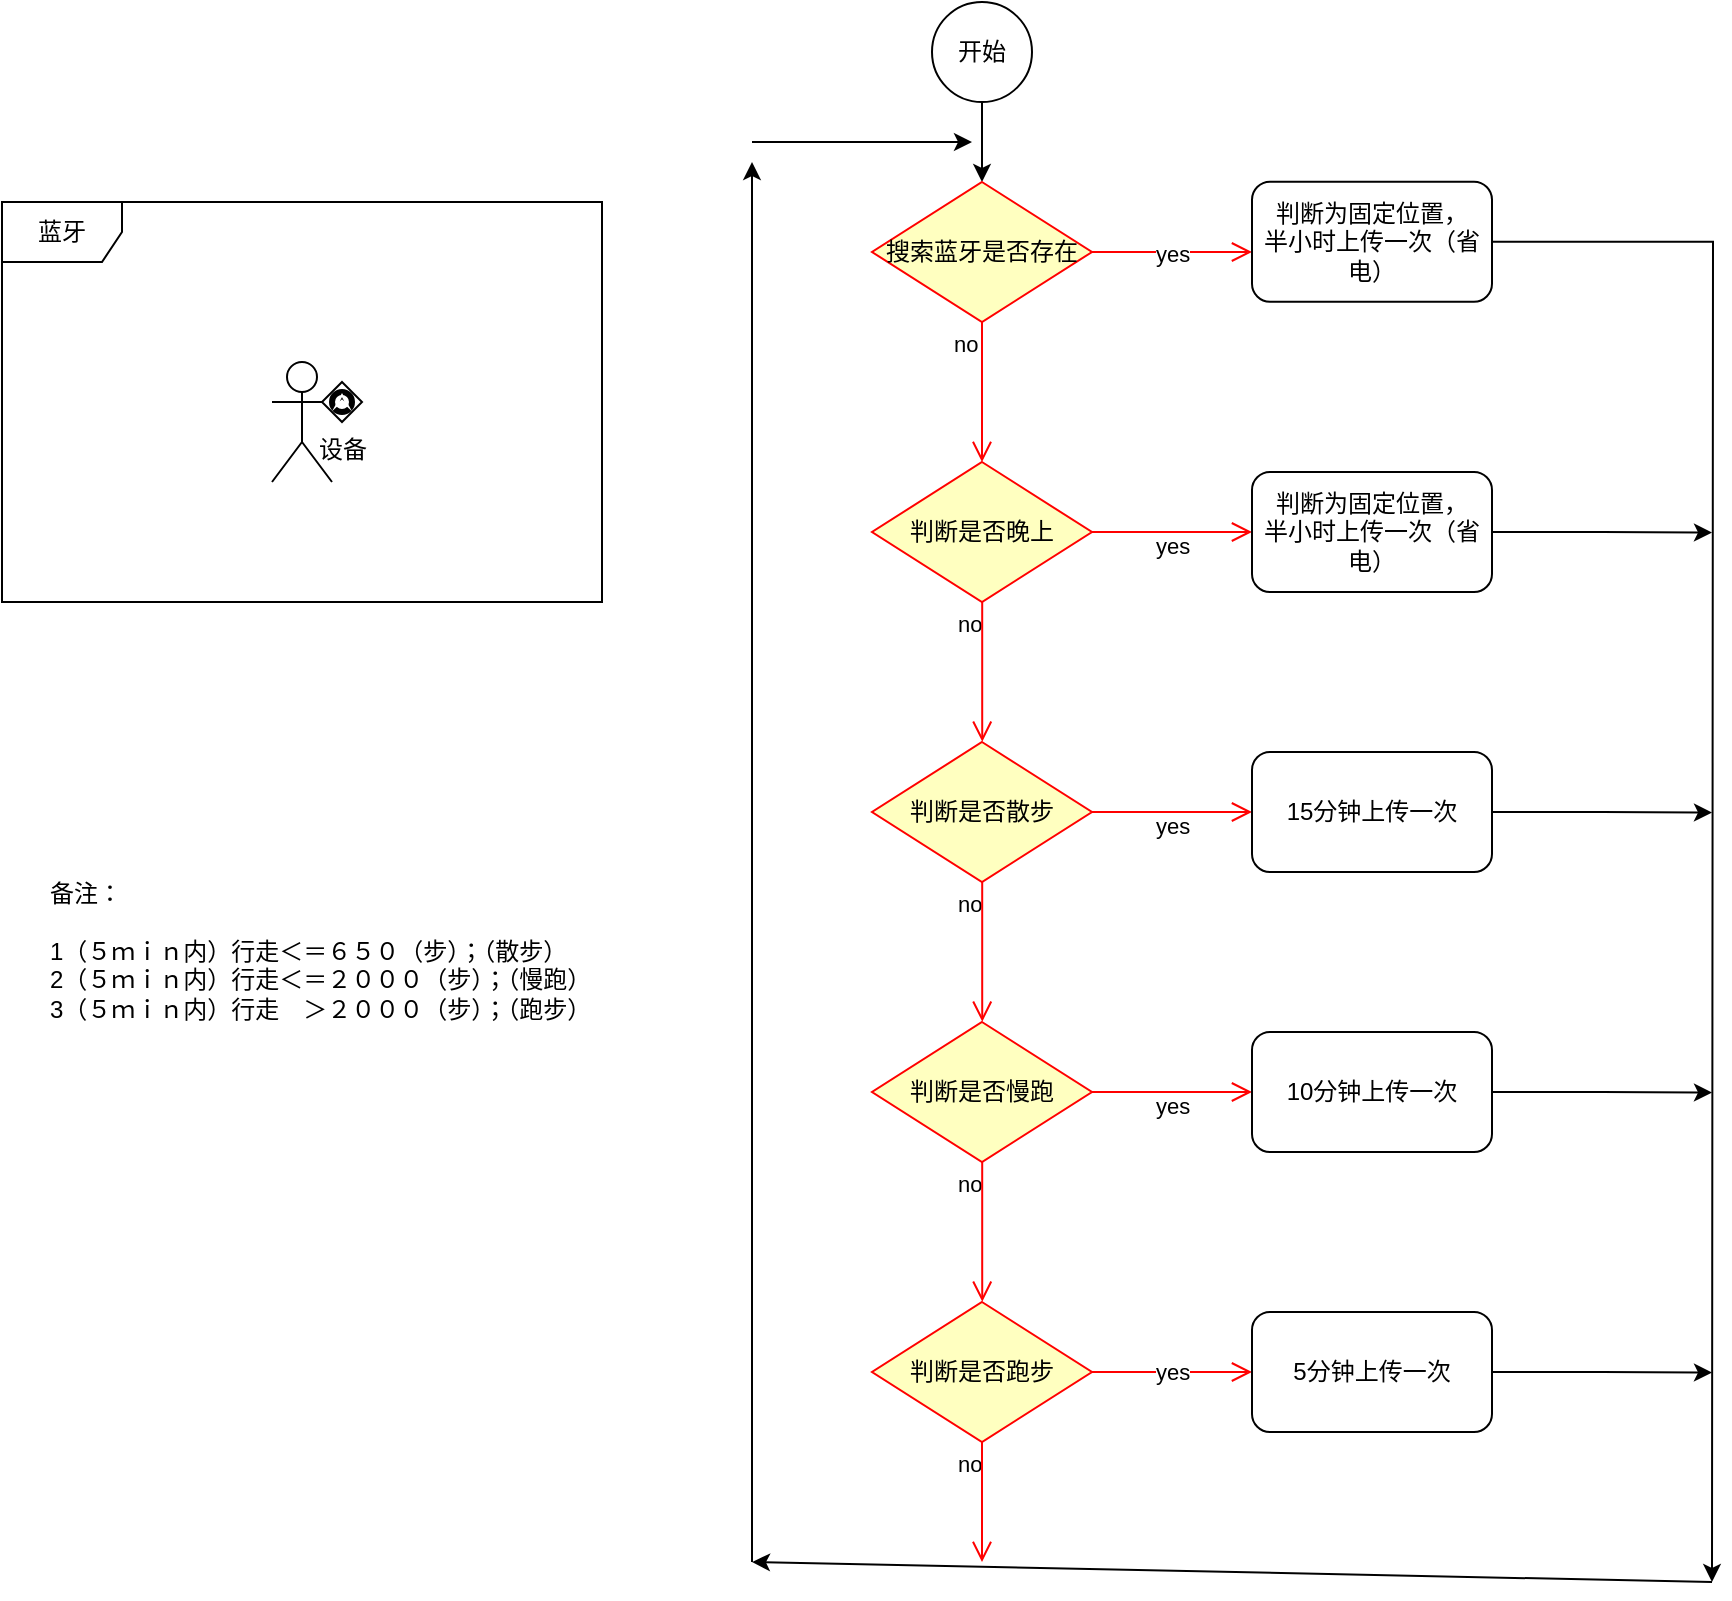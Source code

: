 <mxfile version="10.5.9" type="github"><diagram id="Gcqe0l2bAuFoDzSPk9sM" name="Page-1"><mxGraphModel dx="2091" dy="707" grid="1" gridSize="10" guides="1" tooltips="1" connect="1" arrows="1" fold="1" page="1" pageScale="1" pageWidth="827" pageHeight="1169" math="0" shadow="0"><root><mxCell id="0"/><mxCell id="1" parent="0"/><mxCell id="MYhAyDkXKxKbZqFlsucs-8" style="edgeStyle=orthogonalEdgeStyle;rounded=0;orthogonalLoop=1;jettySize=auto;html=1;exitX=0.5;exitY=1;exitDx=0;exitDy=0;entryX=0.5;entryY=0;entryDx=0;entryDy=0;" edge="1" parent="1" source="MYhAyDkXKxKbZqFlsucs-1" target="MYhAyDkXKxKbZqFlsucs-2"><mxGeometry relative="1" as="geometry"/></mxCell><mxCell id="MYhAyDkXKxKbZqFlsucs-1" value="开始" style="ellipse;whiteSpace=wrap;html=1;" vertex="1" parent="1"><mxGeometry x="370" y="30" width="50" height="50" as="geometry"/></mxCell><mxCell id="MYhAyDkXKxKbZqFlsucs-2" value="搜索蓝牙是否存在" style="rhombus;whiteSpace=wrap;html=1;fillColor=#ffffc0;strokeColor=#ff0000;" vertex="1" parent="1"><mxGeometry x="340" y="120" width="110" height="70" as="geometry"/></mxCell><mxCell id="MYhAyDkXKxKbZqFlsucs-3" value="no" style="edgeStyle=orthogonalEdgeStyle;html=1;align=left;verticalAlign=bottom;endArrow=open;endSize=8;strokeColor=#ff0000;" edge="1" source="MYhAyDkXKxKbZqFlsucs-2" parent="1"><mxGeometry x="0.006" y="-123" relative="1" as="geometry"><mxPoint x="530" y="155" as="targetPoint"/><Array as="points"><mxPoint x="500" y="155"/><mxPoint x="500" y="155"/></Array><mxPoint x="-111" y="-68" as="offset"/></mxGeometry></mxCell><mxCell id="MYhAyDkXKxKbZqFlsucs-4" value="yes" style="edgeStyle=orthogonalEdgeStyle;html=1;align=left;verticalAlign=top;endArrow=open;endSize=8;strokeColor=#ff0000;" edge="1" source="MYhAyDkXKxKbZqFlsucs-2" parent="1"><mxGeometry x="0.722" y="139" relative="1" as="geometry"><mxPoint x="395" y="260" as="targetPoint"/><Array as="points"><mxPoint x="395" y="250"/></Array><mxPoint x="-54" y="-108" as="offset"/></mxGeometry></mxCell><mxCell id="MYhAyDkXKxKbZqFlsucs-5" value="判断是否晚上" style="rhombus;whiteSpace=wrap;html=1;fillColor=#ffffc0;strokeColor=#ff0000;" vertex="1" parent="1"><mxGeometry x="340" y="260" width="110" height="70" as="geometry"/></mxCell><mxCell id="MYhAyDkXKxKbZqFlsucs-6" value="no" style="edgeStyle=orthogonalEdgeStyle;html=1;align=left;verticalAlign=bottom;endArrow=open;endSize=8;strokeColor=#ff0000;" edge="1" parent="1" source="MYhAyDkXKxKbZqFlsucs-5"><mxGeometry x="0.006" y="-123" relative="1" as="geometry"><mxPoint x="530" y="295" as="targetPoint"/><mxPoint x="-111" y="-68" as="offset"/></mxGeometry></mxCell><mxCell id="MYhAyDkXKxKbZqFlsucs-7" value="yes" style="edgeStyle=orthogonalEdgeStyle;html=1;align=left;verticalAlign=top;endArrow=open;endSize=8;strokeColor=#ff0000;" edge="1" parent="1" source="MYhAyDkXKxKbZqFlsucs-5"><mxGeometry x="0.722" y="131" relative="1" as="geometry"><mxPoint x="395.143" y="399.857" as="targetPoint"/><Array as="points"><mxPoint x="395" y="390"/></Array><mxPoint x="-46" y="-100" as="offset"/></mxGeometry></mxCell><mxCell id="MYhAyDkXKxKbZqFlsucs-25" style="edgeStyle=orthogonalEdgeStyle;rounded=0;orthogonalLoop=1;jettySize=auto;html=1;exitX=1;exitY=0.5;exitDx=0;exitDy=0;" edge="1" parent="1" source="MYhAyDkXKxKbZqFlsucs-9"><mxGeometry relative="1" as="geometry"><mxPoint x="760" y="820" as="targetPoint"/></mxGeometry></mxCell><mxCell id="MYhAyDkXKxKbZqFlsucs-9" value="&lt;div&gt;判断为固定位置，&lt;/div&gt;&lt;div&gt;半小时上传一次（省电）&lt;br&gt;&lt;/div&gt;" style="rounded=1;whiteSpace=wrap;html=1;" vertex="1" parent="1"><mxGeometry x="530" y="119.857" width="120" height="60" as="geometry"/></mxCell><mxCell id="MYhAyDkXKxKbZqFlsucs-26" style="edgeStyle=orthogonalEdgeStyle;rounded=0;orthogonalLoop=1;jettySize=auto;html=1;exitX=1;exitY=0.5;exitDx=0;exitDy=0;" edge="1" parent="1" source="MYhAyDkXKxKbZqFlsucs-12"><mxGeometry relative="1" as="geometry"><mxPoint x="760" y="295.286" as="targetPoint"/></mxGeometry></mxCell><mxCell id="MYhAyDkXKxKbZqFlsucs-12" value="&lt;div&gt;判断为固定位置，&lt;/div&gt;&lt;div&gt;半小时上传一次（省电）&lt;br&gt;&lt;/div&gt;" style="rounded=1;whiteSpace=wrap;html=1;" vertex="1" parent="1"><mxGeometry x="530" y="265" width="120" height="60" as="geometry"/></mxCell><mxCell id="MYhAyDkXKxKbZqFlsucs-13" value="判断是否散步" style="rhombus;whiteSpace=wrap;html=1;fillColor=#ffffc0;strokeColor=#ff0000;" vertex="1" parent="1"><mxGeometry x="340" y="400" width="110" height="70" as="geometry"/></mxCell><mxCell id="MYhAyDkXKxKbZqFlsucs-14" value="no" style="edgeStyle=orthogonalEdgeStyle;html=1;align=left;verticalAlign=bottom;endArrow=open;endSize=8;strokeColor=#ff0000;" edge="1" parent="1" source="MYhAyDkXKxKbZqFlsucs-13"><mxGeometry x="0.006" y="-123" relative="1" as="geometry"><mxPoint x="530" y="435" as="targetPoint"/><mxPoint x="-111" y="-68" as="offset"/></mxGeometry></mxCell><mxCell id="MYhAyDkXKxKbZqFlsucs-15" value="yes" style="edgeStyle=orthogonalEdgeStyle;html=1;align=left;verticalAlign=top;endArrow=open;endSize=8;strokeColor=#ff0000;" edge="1" parent="1" source="MYhAyDkXKxKbZqFlsucs-13"><mxGeometry x="0.722" y="131" relative="1" as="geometry"><mxPoint x="395.143" y="539.857" as="targetPoint"/><Array as="points"><mxPoint x="395" y="530"/></Array><mxPoint x="-46" y="-100" as="offset"/></mxGeometry></mxCell><mxCell id="MYhAyDkXKxKbZqFlsucs-27" style="edgeStyle=orthogonalEdgeStyle;rounded=0;orthogonalLoop=1;jettySize=auto;html=1;exitX=1;exitY=0.5;exitDx=0;exitDy=0;" edge="1" parent="1" source="MYhAyDkXKxKbZqFlsucs-16"><mxGeometry relative="1" as="geometry"><mxPoint x="760" y="435.286" as="targetPoint"/></mxGeometry></mxCell><mxCell id="MYhAyDkXKxKbZqFlsucs-16" value="&lt;div&gt;15分钟上传一次&lt;br&gt;&lt;/div&gt;" style="rounded=1;whiteSpace=wrap;html=1;" vertex="1" parent="1"><mxGeometry x="530" y="405" width="120" height="60" as="geometry"/></mxCell><mxCell id="MYhAyDkXKxKbZqFlsucs-17" value="判断是否慢跑" style="rhombus;whiteSpace=wrap;html=1;fillColor=#ffffc0;strokeColor=#ff0000;" vertex="1" parent="1"><mxGeometry x="340" y="540" width="110" height="70" as="geometry"/></mxCell><mxCell id="MYhAyDkXKxKbZqFlsucs-18" value="no" style="edgeStyle=orthogonalEdgeStyle;html=1;align=left;verticalAlign=bottom;endArrow=open;endSize=8;strokeColor=#ff0000;" edge="1" parent="1" source="MYhAyDkXKxKbZqFlsucs-17"><mxGeometry x="0.006" y="-123" relative="1" as="geometry"><mxPoint x="530" y="575" as="targetPoint"/><mxPoint x="-111" y="-68" as="offset"/></mxGeometry></mxCell><mxCell id="MYhAyDkXKxKbZqFlsucs-19" value="yes" style="edgeStyle=orthogonalEdgeStyle;html=1;align=left;verticalAlign=top;endArrow=open;endSize=8;strokeColor=#ff0000;" edge="1" parent="1" source="MYhAyDkXKxKbZqFlsucs-17"><mxGeometry x="0.722" y="131" relative="1" as="geometry"><mxPoint x="395.143" y="679.857" as="targetPoint"/><Array as="points"><mxPoint x="395" y="670"/></Array><mxPoint x="-46" y="-100" as="offset"/></mxGeometry></mxCell><mxCell id="MYhAyDkXKxKbZqFlsucs-28" style="edgeStyle=orthogonalEdgeStyle;rounded=0;orthogonalLoop=1;jettySize=auto;html=1;exitX=1;exitY=0.5;exitDx=0;exitDy=0;" edge="1" parent="1" source="MYhAyDkXKxKbZqFlsucs-20"><mxGeometry relative="1" as="geometry"><mxPoint x="760" y="575.286" as="targetPoint"/></mxGeometry></mxCell><mxCell id="MYhAyDkXKxKbZqFlsucs-20" value="&lt;div&gt;10分钟上传一次&lt;br&gt;&lt;/div&gt;" style="rounded=1;whiteSpace=wrap;html=1;" vertex="1" parent="1"><mxGeometry x="530" y="545" width="120" height="60" as="geometry"/></mxCell><mxCell id="MYhAyDkXKxKbZqFlsucs-21" value="判断是否跑步" style="rhombus;whiteSpace=wrap;html=1;fillColor=#ffffc0;strokeColor=#ff0000;" vertex="1" parent="1"><mxGeometry x="340" y="680" width="110" height="70" as="geometry"/></mxCell><mxCell id="MYhAyDkXKxKbZqFlsucs-22" value="no" style="edgeStyle=orthogonalEdgeStyle;html=1;align=left;verticalAlign=bottom;endArrow=open;endSize=8;strokeColor=#ff0000;" edge="1" parent="1" source="MYhAyDkXKxKbZqFlsucs-21"><mxGeometry x="0.006" y="-123" relative="1" as="geometry"><mxPoint x="530" y="715" as="targetPoint"/><mxPoint x="-111" y="-68" as="offset"/></mxGeometry></mxCell><mxCell id="MYhAyDkXKxKbZqFlsucs-23" value="yes" style="edgeStyle=orthogonalEdgeStyle;html=1;align=left;verticalAlign=top;endArrow=open;endSize=8;strokeColor=#ff0000;" edge="1" parent="1" source="MYhAyDkXKxKbZqFlsucs-21"><mxGeometry x="0.722" y="131" relative="1" as="geometry"><mxPoint x="395" y="810" as="targetPoint"/><Array as="points"><mxPoint x="395" y="810"/></Array><mxPoint x="-46" y="-100" as="offset"/></mxGeometry></mxCell><mxCell id="MYhAyDkXKxKbZqFlsucs-29" style="edgeStyle=orthogonalEdgeStyle;rounded=0;orthogonalLoop=1;jettySize=auto;html=1;exitX=1;exitY=0.5;exitDx=0;exitDy=0;" edge="1" parent="1" source="MYhAyDkXKxKbZqFlsucs-24"><mxGeometry relative="1" as="geometry"><mxPoint x="760" y="715.286" as="targetPoint"/></mxGeometry></mxCell><mxCell id="MYhAyDkXKxKbZqFlsucs-24" value="&lt;div&gt;5分钟上传一次&lt;br&gt;&lt;/div&gt;" style="rounded=1;whiteSpace=wrap;html=1;" vertex="1" parent="1"><mxGeometry x="530" y="685" width="120" height="60" as="geometry"/></mxCell><mxCell id="MYhAyDkXKxKbZqFlsucs-30" value="" style="endArrow=classic;html=1;" edge="1" parent="1"><mxGeometry width="50" height="50" relative="1" as="geometry"><mxPoint x="760" y="820" as="sourcePoint"/><mxPoint x="280" y="810" as="targetPoint"/></mxGeometry></mxCell><mxCell id="MYhAyDkXKxKbZqFlsucs-31" value="" style="endArrow=classic;html=1;" edge="1" parent="1"><mxGeometry width="50" height="50" relative="1" as="geometry"><mxPoint x="280" y="810" as="sourcePoint"/><mxPoint x="280" y="110" as="targetPoint"/></mxGeometry></mxCell><mxCell id="MYhAyDkXKxKbZqFlsucs-32" value="" style="endArrow=classic;html=1;" edge="1" parent="1"><mxGeometry width="50" height="50" relative="1" as="geometry"><mxPoint x="280" y="100" as="sourcePoint"/><mxPoint x="390" y="100" as="targetPoint"/></mxGeometry></mxCell><mxCell id="MYhAyDkXKxKbZqFlsucs-33" value="蓝牙" style="shape=umlFrame;whiteSpace=wrap;html=1;" vertex="1" parent="1"><mxGeometry x="-95" y="130" width="300" height="200" as="geometry"/></mxCell><mxCell id="MYhAyDkXKxKbZqFlsucs-35" value="" style="shape=umlActor;verticalLabelPosition=bottom;labelBackgroundColor=#ffffff;verticalAlign=top;html=1;" vertex="1" parent="1"><mxGeometry x="40" y="210" width="30" height="60" as="geometry"/></mxCell><mxCell id="MYhAyDkXKxKbZqFlsucs-38" value="设备" style="shape=mxgraph.bpmn.shape;html=1;verticalLabelPosition=bottom;labelBackgroundColor=#ffffff;verticalAlign=top;align=center;perimeter=rhombusPerimeter;background=gateway;outlineConnect=0;outline=end;symbol=escalation;" vertex="1" parent="1"><mxGeometry x="65" y="220" width="20" height="20" as="geometry"/></mxCell><mxCell id="MYhAyDkXKxKbZqFlsucs-43" value="&lt;div&gt;备注：&lt;/div&gt;&lt;div&gt;&lt;br&gt;&lt;/div&gt;&lt;div&gt;1（５ｍｉｎ内）行走＜＝６５０（步）；（散步）&lt;br&gt;2（５ｍｉｎ内）行走＜＝２０００（步）；（慢跑）&lt;br&gt;3（５ｍｉｎ内）行走　＞２０００（步）；（跑步）&lt;/div&gt;" style="text;html=1;resizable=0;points=[];autosize=1;align=left;verticalAlign=top;spacingTop=-4;" vertex="1" parent="1"><mxGeometry x="-73" y="466" width="300" height="70" as="geometry"/></mxCell></root></mxGraphModel></diagram></mxfile>